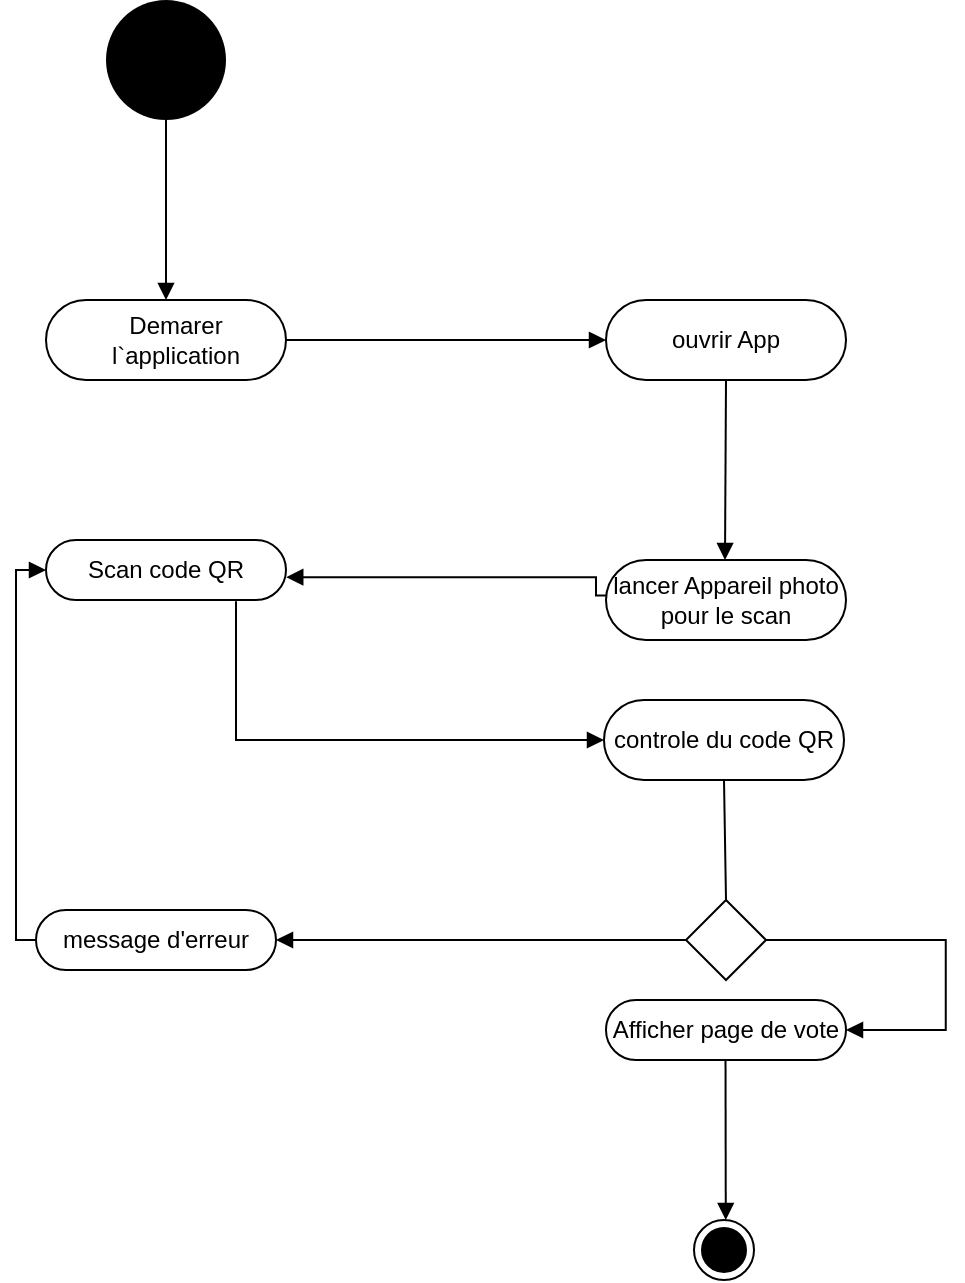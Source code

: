 <mxfile version="13.9.9" type="device"><diagram name="Page-1" id="0783ab3e-0a74-02c8-0abd-f7b4e66b4bec"><mxGraphModel dx="627" dy="281" grid="1" gridSize="10" guides="1" tooltips="1" connect="1" arrows="1" fold="1" page="1" pageScale="1" pageWidth="827" pageHeight="1169" background="#ffffff" math="0" shadow="0"><root><mxCell id="0"/><mxCell id="1" parent="0"/><mxCell id="iXEuclLHdYEpgca7B1mF-2" value="" style="ellipse;fillColor=#000000;strokeColor=none;" parent="1" vertex="1"><mxGeometry x="355" y="30" width="60" height="60" as="geometry"/></mxCell><mxCell id="iXEuclLHdYEpgca7B1mF-4" value="" style="endArrow=none;html=1;entryX=0.5;entryY=1;entryDx=0;entryDy=0;rounded=0;startArrow=block;startFill=1;exitX=0.5;exitY=0;exitDx=0;exitDy=0;" parent="1" target="iXEuclLHdYEpgca7B1mF-2" edge="1" source="iXEuclLHdYEpgca7B1mF-5"><mxGeometry width="50" height="50" relative="1" as="geometry"><mxPoint x="385" y="170" as="sourcePoint"/><mxPoint x="395" y="110" as="targetPoint"/></mxGeometry></mxCell><mxCell id="iXEuclLHdYEpgca7B1mF-5" value="" style="rounded=1;whiteSpace=wrap;html=1;arcSize=50;" parent="1" vertex="1"><mxGeometry x="325" y="180" width="120" height="40" as="geometry"/></mxCell><mxCell id="iXEuclLHdYEpgca7B1mF-6" value="Demarer l`application" style="text;html=1;strokeColor=none;fillColor=none;align=center;verticalAlign=middle;whiteSpace=wrap;rounded=0;" parent="1" vertex="1"><mxGeometry x="335" y="190" width="110" height="20" as="geometry"/></mxCell><mxCell id="iXEuclLHdYEpgca7B1mF-36" value="" style="endArrow=none;html=1;entryX=1;entryY=0.5;entryDx=0;entryDy=0;rounded=0;startArrow=block;startFill=1;" parent="1" target="iXEuclLHdYEpgca7B1mF-6" edge="1"><mxGeometry width="50" height="50" relative="1" as="geometry"><mxPoint x="605" y="200" as="sourcePoint"/><mxPoint x="545" y="160" as="targetPoint"/></mxGeometry></mxCell><mxCell id="iXEuclLHdYEpgca7B1mF-37" value="ouvrir App" style="rounded=1;whiteSpace=wrap;html=1;arcSize=50;" parent="1" vertex="1"><mxGeometry x="605" y="180" width="120" height="40" as="geometry"/></mxCell><mxCell id="iXEuclLHdYEpgca7B1mF-38" value="" style="endArrow=none;html=1;entryX=0.5;entryY=1;entryDx=0;entryDy=0;rounded=0;startArrow=block;startFill=1;" parent="1" edge="1" target="iXEuclLHdYEpgca7B1mF-37"><mxGeometry width="50" height="50" relative="1" as="geometry"><mxPoint x="664.5" y="310" as="sourcePoint"/><mxPoint x="664.5" y="230" as="targetPoint"/></mxGeometry></mxCell><mxCell id="iXEuclLHdYEpgca7B1mF-39" value="lancer Appareil photo pour le scan" style="rounded=1;whiteSpace=wrap;html=1;arcSize=50;" parent="1" vertex="1"><mxGeometry x="605" y="310" width="120" height="40" as="geometry"/></mxCell><mxCell id="iXEuclLHdYEpgca7B1mF-40" value="" style="endArrow=none;html=1;rounded=0;startArrow=block;startFill=1;exitX=1.001;exitY=0.619;exitDx=0;exitDy=0;exitPerimeter=0;edgeStyle=elbowEdgeStyle;entryX=0.003;entryY=0.445;entryDx=0;entryDy=0;entryPerimeter=0;" parent="1" source="iXEuclLHdYEpgca7B1mF-41" target="iXEuclLHdYEpgca7B1mF-39" edge="1"><mxGeometry width="50" height="50" relative="1" as="geometry"><mxPoint x="475" y="339.66" as="sourcePoint"/><mxPoint x="590" y="340" as="targetPoint"/><Array as="points"><mxPoint x="600" y="337"/><mxPoint x="590" y="337"/><mxPoint x="580" y="340"/><mxPoint x="570" y="340"/><mxPoint x="530" y="340"/></Array></mxGeometry></mxCell><mxCell id="iXEuclLHdYEpgca7B1mF-41" value="Scan code QR" style="rounded=1;whiteSpace=wrap;html=1;arcSize=50;" parent="1" vertex="1"><mxGeometry x="325" y="300" width="120" height="30" as="geometry"/></mxCell><mxCell id="iXEuclLHdYEpgca7B1mF-43" value="" style="endArrow=none;html=1;rounded=0;startArrow=block;startFill=1;edgeStyle=elbowEdgeStyle;exitX=0;exitY=0.5;exitDx=0;exitDy=0;entryX=0.788;entryY=1.021;entryDx=0;entryDy=0;entryPerimeter=0;" parent="1" source="iXEuclLHdYEpgca7B1mF-44" target="iXEuclLHdYEpgca7B1mF-41" edge="1"><mxGeometry width="50" height="50" relative="1" as="geometry"><mxPoint x="600" y="400" as="sourcePoint"/><mxPoint x="420" y="370" as="targetPoint"/><Array as="points"><mxPoint x="420" y="390"/><mxPoint x="500" y="420"/><mxPoint x="500" y="400"/><mxPoint x="420" y="380"/><mxPoint x="469.88" y="400.3"/><mxPoint x="459.88" y="403.3"/><mxPoint x="449.88" y="403.3"/><mxPoint x="409.88" y="403.3"/></Array></mxGeometry></mxCell><mxCell id="iXEuclLHdYEpgca7B1mF-44" value="controle du code QR" style="rounded=1;whiteSpace=wrap;html=1;arcSize=50;" parent="1" vertex="1"><mxGeometry x="604" y="380" width="120" height="40" as="geometry"/></mxCell><mxCell id="iXEuclLHdYEpgca7B1mF-47" value="" style="endArrow=none;html=1;entryX=0.5;entryY=1;entryDx=0;entryDy=0;" parent="1" edge="1" target="iXEuclLHdYEpgca7B1mF-44"><mxGeometry width="50" height="50" relative="1" as="geometry"><mxPoint x="665" y="480" as="sourcePoint"/><mxPoint x="665" y="440" as="targetPoint"/></mxGeometry></mxCell><mxCell id="iXEuclLHdYEpgca7B1mF-48" value="" style="rhombus;whiteSpace=wrap;html=1;" parent="1" vertex="1"><mxGeometry x="645" y="480" width="40" height="40" as="geometry"/></mxCell><mxCell id="iXEuclLHdYEpgca7B1mF-49" value="" style="endArrow=none;html=1;rounded=0;startArrow=block;startFill=1;edgeStyle=elbowEdgeStyle;" parent="1" edge="1"><mxGeometry width="50" height="50" relative="1" as="geometry"><mxPoint x="440" y="500" as="sourcePoint"/><mxPoint x="645" y="499.86" as="targetPoint"/><Array as="points"><mxPoint x="644.88" y="499.92"/><mxPoint x="634.88" y="499.92"/><mxPoint x="624.88" y="502.92"/><mxPoint x="614.88" y="502.92"/><mxPoint x="574.88" y="502.92"/></Array></mxGeometry></mxCell><mxCell id="iXEuclLHdYEpgca7B1mF-50" value="message d'erreur" style="rounded=1;whiteSpace=wrap;html=1;arcSize=50;" parent="1" vertex="1"><mxGeometry x="320" y="485" width="120" height="30" as="geometry"/></mxCell><mxCell id="iXEuclLHdYEpgca7B1mF-51" value="" style="endArrow=none;html=1;rounded=0;startArrow=block;startFill=1;edgeStyle=elbowEdgeStyle;entryX=0;entryY=0.5;entryDx=0;entryDy=0;exitX=0;exitY=0.5;exitDx=0;exitDy=0;" parent="1" source="iXEuclLHdYEpgca7B1mF-41" target="iXEuclLHdYEpgca7B1mF-50" edge="1"><mxGeometry width="50" height="50" relative="1" as="geometry"><mxPoint x="290" y="340" as="sourcePoint"/><mxPoint x="280" y="460" as="targetPoint"/><Array as="points"><mxPoint x="310" y="460"/><mxPoint x="434.88" y="430.06"/><mxPoint x="424.88" y="433.06"/><mxPoint x="414.88" y="433.06"/><mxPoint x="374.88" y="433.06"/></Array></mxGeometry></mxCell><mxCell id="iXEuclLHdYEpgca7B1mF-52" value="" style="endArrow=none;html=1;rounded=0;startArrow=block;startFill=1;edgeStyle=elbowEdgeStyle;entryX=1;entryY=0.5;entryDx=0;entryDy=0;exitX=1;exitY=0.5;exitDx=0;exitDy=0;" parent="1" source="iXEuclLHdYEpgca7B1mF-53" target="iXEuclLHdYEpgca7B1mF-48" edge="1"><mxGeometry width="50" height="50" relative="1" as="geometry"><mxPoint x="730" y="560" as="sourcePoint"/><mxPoint x="775.0" y="550" as="targetPoint"/><Array as="points"><mxPoint x="774.88" y="550.06"/><mxPoint x="764.88" y="550.06"/><mxPoint x="754.88" y="553.06"/><mxPoint x="744.88" y="553.06"/><mxPoint x="704.88" y="553.06"/></Array></mxGeometry></mxCell><mxCell id="iXEuclLHdYEpgca7B1mF-53" value="Afficher page de vote" style="rounded=1;whiteSpace=wrap;html=1;arcSize=50;" parent="1" vertex="1"><mxGeometry x="605" y="530" width="120" height="30" as="geometry"/></mxCell><mxCell id="iXEuclLHdYEpgca7B1mF-56" value="" style="endArrow=none;html=1;rounded=0;startArrow=block;startFill=1;edgeStyle=elbowEdgeStyle;entryX=0.5;entryY=1;entryDx=0;entryDy=0;" parent="1" target="iXEuclLHdYEpgca7B1mF-53" edge="1"><mxGeometry width="50" height="50" relative="1" as="geometry"><mxPoint x="664.88" y="640" as="sourcePoint"/><mxPoint x="664.88" y="600" as="targetPoint"/><Array as="points"><mxPoint x="664.76" y="600.06"/><mxPoint x="654.76" y="600.06"/><mxPoint x="644.76" y="603.06"/><mxPoint x="634.76" y="603.06"/><mxPoint x="594.76" y="603.06"/></Array></mxGeometry></mxCell><mxCell id="iXEuclLHdYEpgca7B1mF-57" value="" style="ellipse;html=1;shape=endState;fillColor=#000000;strokeColor=#000000;" parent="1" vertex="1"><mxGeometry x="649" y="640" width="30" height="30" as="geometry"/></mxCell></root></mxGraphModel></diagram></mxfile>